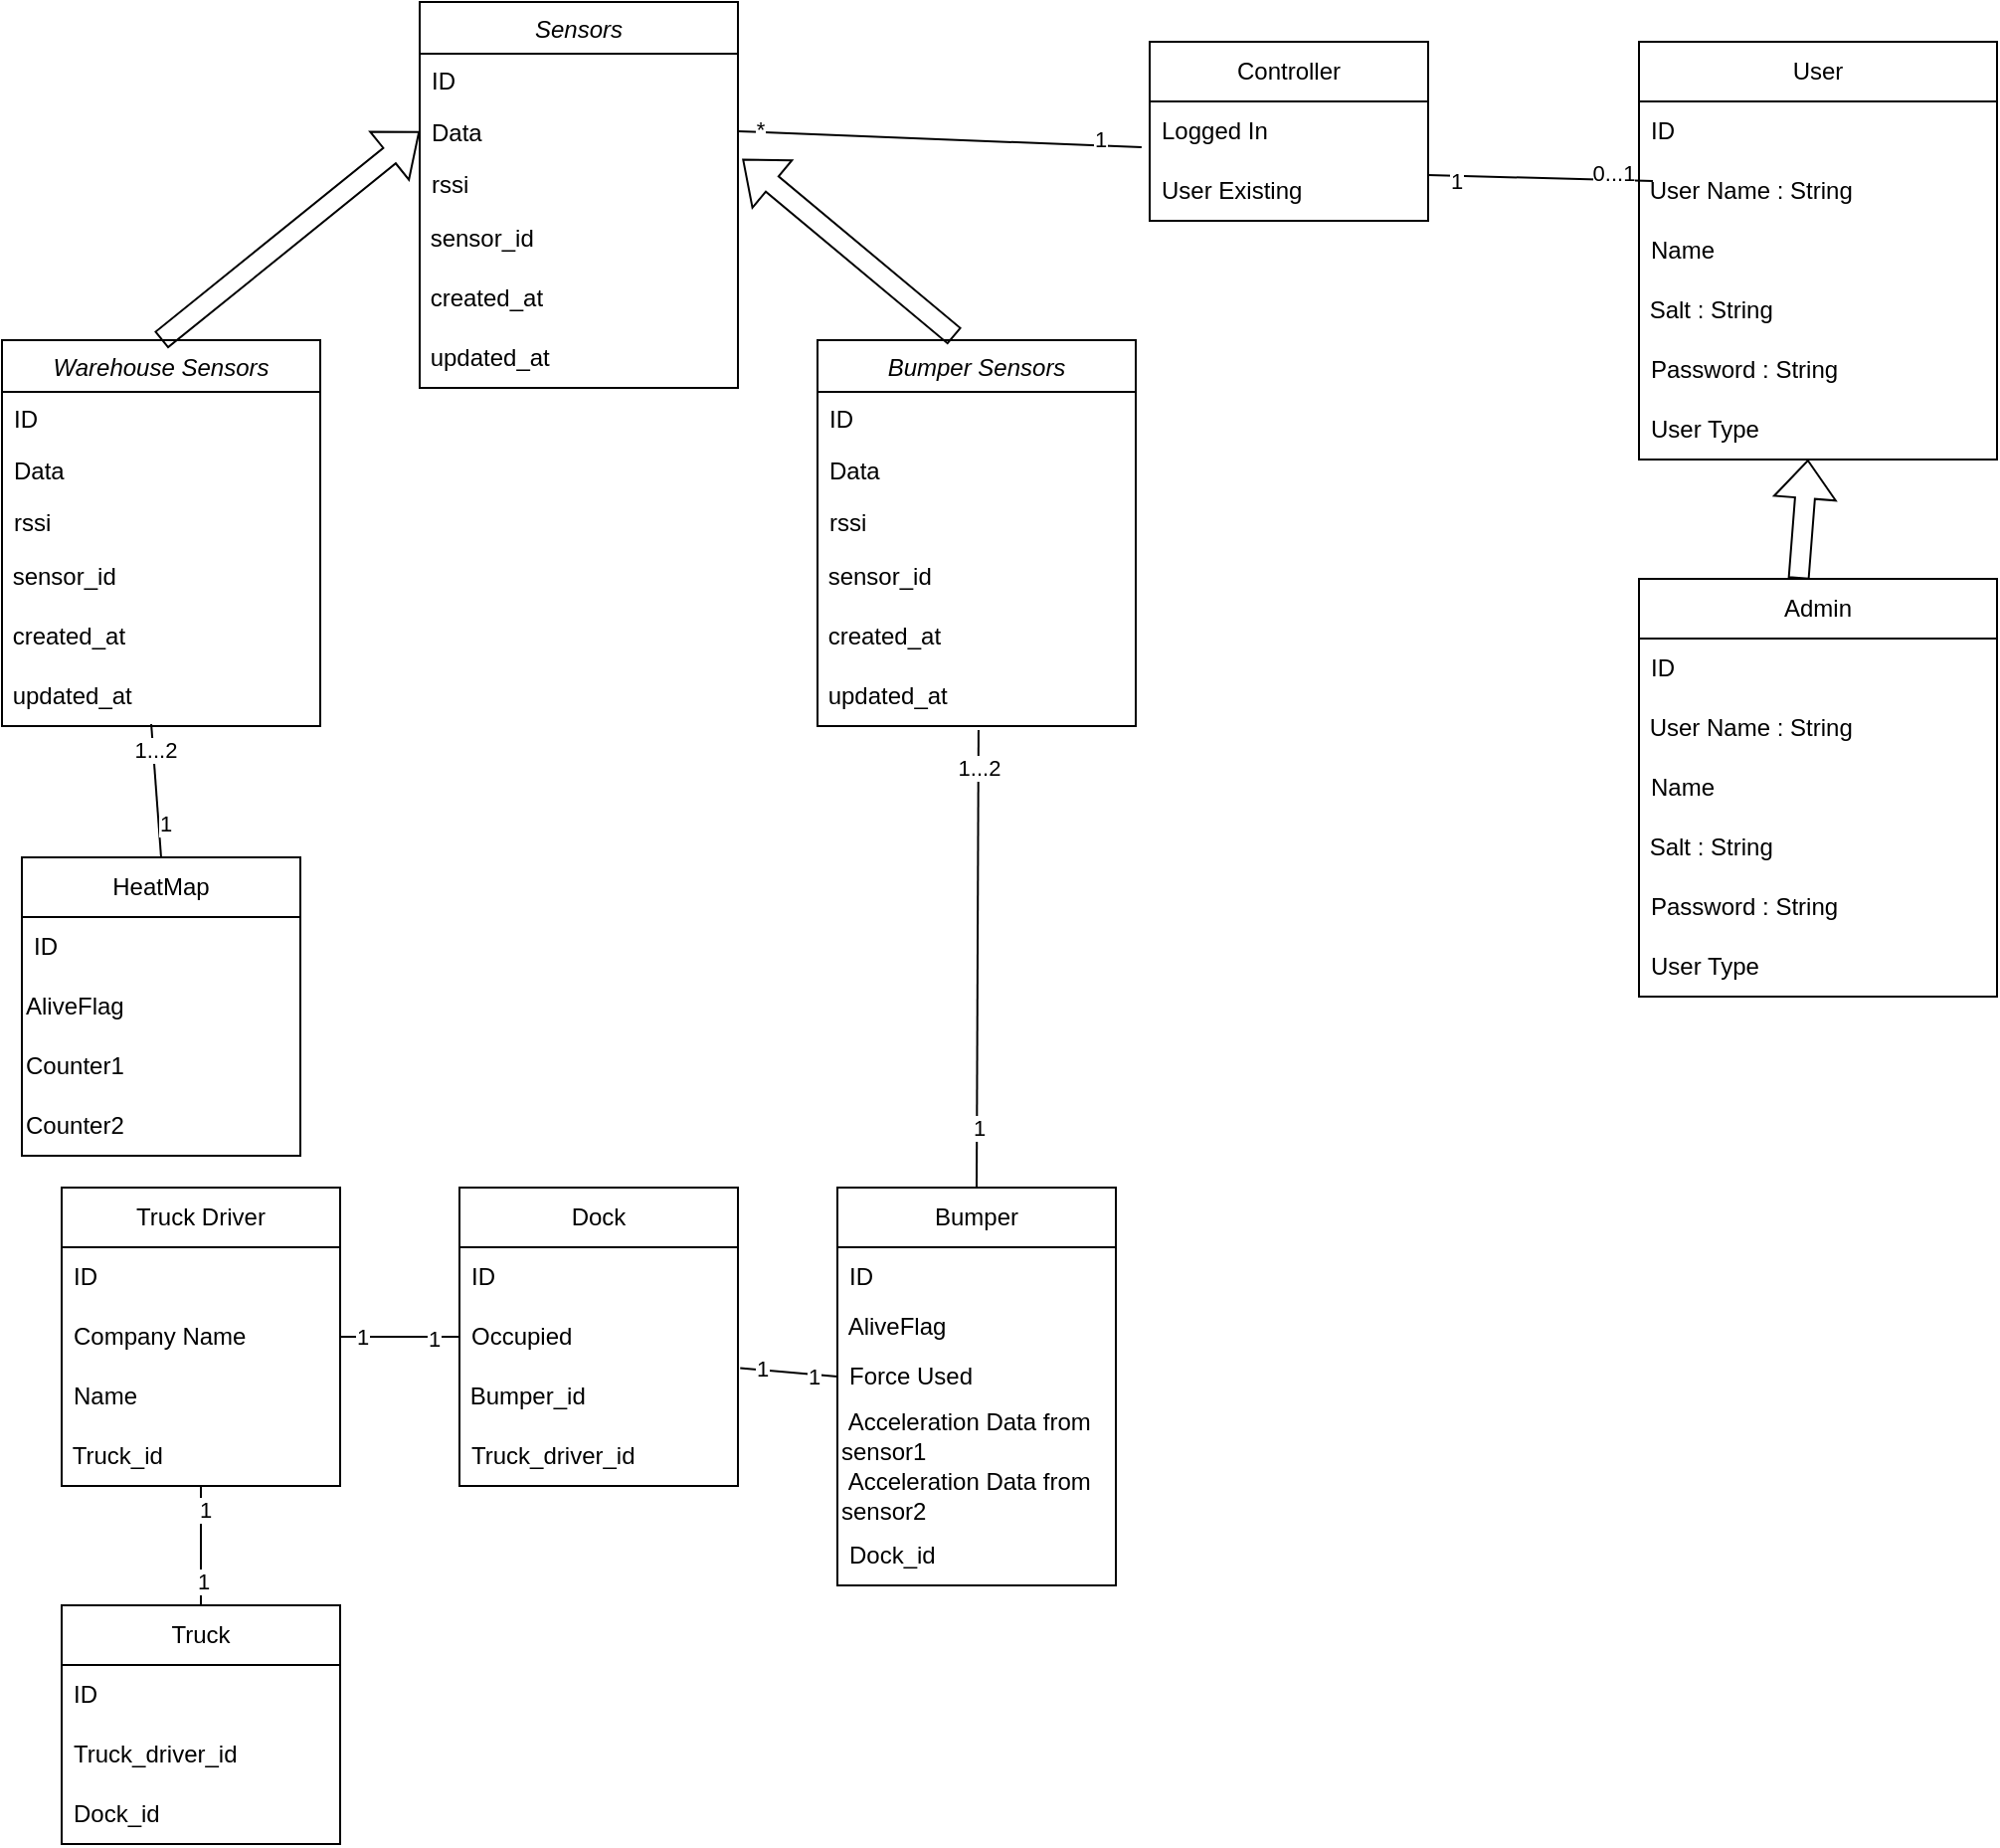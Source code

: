 <mxfile version="21.1.5" type="device">
  <diagram id="C5RBs43oDa-KdzZeNtuy" name="Page-1">
    <mxGraphModel dx="1466" dy="750" grid="1" gridSize="10" guides="1" tooltips="1" connect="1" arrows="1" fold="1" page="1" pageScale="1" pageWidth="827" pageHeight="1169" math="0" shadow="0">
      <root>
        <mxCell id="WIyWlLk6GJQsqaUBKTNV-0" />
        <mxCell id="WIyWlLk6GJQsqaUBKTNV-1" parent="WIyWlLk6GJQsqaUBKTNV-0" />
        <mxCell id="zkfFHV4jXpPFQw0GAbJ--0" value="Bumper Sensors" style="swimlane;fontStyle=2;align=center;verticalAlign=top;childLayout=stackLayout;horizontal=1;startSize=26;horizontalStack=0;resizeParent=1;resizeLast=0;collapsible=1;marginBottom=0;rounded=0;shadow=0;strokeWidth=1;" parent="WIyWlLk6GJQsqaUBKTNV-1" vertex="1">
          <mxGeometry x="520" y="180" width="160" height="194" as="geometry">
            <mxRectangle x="230" y="140" width="160" height="26" as="alternateBounds" />
          </mxGeometry>
        </mxCell>
        <mxCell id="zkfFHV4jXpPFQw0GAbJ--1" value="ID" style="text;align=left;verticalAlign=top;spacingLeft=4;spacingRight=4;overflow=hidden;rotatable=0;points=[[0,0.5],[1,0.5]];portConstraint=eastwest;" parent="zkfFHV4jXpPFQw0GAbJ--0" vertex="1">
          <mxGeometry y="26" width="160" height="26" as="geometry" />
        </mxCell>
        <mxCell id="zkfFHV4jXpPFQw0GAbJ--2" value="Data" style="text;align=left;verticalAlign=top;spacingLeft=4;spacingRight=4;overflow=hidden;rotatable=0;points=[[0,0.5],[1,0.5]];portConstraint=eastwest;rounded=0;shadow=0;html=0;" parent="zkfFHV4jXpPFQw0GAbJ--0" vertex="1">
          <mxGeometry y="52" width="160" height="26" as="geometry" />
        </mxCell>
        <mxCell id="zkfFHV4jXpPFQw0GAbJ--3" value="rssi&#xa;" style="text;align=left;verticalAlign=top;spacingLeft=4;spacingRight=4;overflow=hidden;rotatable=0;points=[[0,0.5],[1,0.5]];portConstraint=eastwest;rounded=0;shadow=0;html=0;" parent="zkfFHV4jXpPFQw0GAbJ--0" vertex="1">
          <mxGeometry y="78" width="160" height="26" as="geometry" />
        </mxCell>
        <mxCell id="bT_OgM4taADYVp562jga-0" value="&amp;nbsp;sensor_id" style="text;html=1;align=left;verticalAlign=middle;resizable=0;points=[];autosize=1;strokeColor=none;fillColor=none;" parent="zkfFHV4jXpPFQw0GAbJ--0" vertex="1">
          <mxGeometry y="104" width="160" height="30" as="geometry" />
        </mxCell>
        <mxCell id="bT_OgM4taADYVp562jga-1" value="&amp;nbsp;created_at" style="text;html=1;align=left;verticalAlign=middle;resizable=0;points=[];autosize=1;strokeColor=none;fillColor=none;" parent="zkfFHV4jXpPFQw0GAbJ--0" vertex="1">
          <mxGeometry y="134" width="160" height="30" as="geometry" />
        </mxCell>
        <mxCell id="bT_OgM4taADYVp562jga-2" value="&amp;nbsp;updated_at" style="text;html=1;align=left;verticalAlign=middle;resizable=0;points=[];autosize=1;strokeColor=none;fillColor=none;" parent="zkfFHV4jXpPFQw0GAbJ--0" vertex="1">
          <mxGeometry y="164" width="160" height="30" as="geometry" />
        </mxCell>
        <mxCell id="bT_OgM4taADYVp562jga-3" value="Warehouse Sensors" style="swimlane;fontStyle=2;align=center;verticalAlign=top;childLayout=stackLayout;horizontal=1;startSize=26;horizontalStack=0;resizeParent=1;resizeLast=0;collapsible=1;marginBottom=0;rounded=0;shadow=0;strokeWidth=1;" parent="WIyWlLk6GJQsqaUBKTNV-1" vertex="1">
          <mxGeometry x="110" y="180" width="160" height="194" as="geometry">
            <mxRectangle x="230" y="140" width="160" height="26" as="alternateBounds" />
          </mxGeometry>
        </mxCell>
        <mxCell id="bT_OgM4taADYVp562jga-4" value="ID" style="text;align=left;verticalAlign=top;spacingLeft=4;spacingRight=4;overflow=hidden;rotatable=0;points=[[0,0.5],[1,0.5]];portConstraint=eastwest;" parent="bT_OgM4taADYVp562jga-3" vertex="1">
          <mxGeometry y="26" width="160" height="26" as="geometry" />
        </mxCell>
        <mxCell id="bT_OgM4taADYVp562jga-5" value="Data" style="text;align=left;verticalAlign=top;spacingLeft=4;spacingRight=4;overflow=hidden;rotatable=0;points=[[0,0.5],[1,0.5]];portConstraint=eastwest;rounded=0;shadow=0;html=0;" parent="bT_OgM4taADYVp562jga-3" vertex="1">
          <mxGeometry y="52" width="160" height="26" as="geometry" />
        </mxCell>
        <mxCell id="bT_OgM4taADYVp562jga-6" value="rssi&#xa;" style="text;align=left;verticalAlign=top;spacingLeft=4;spacingRight=4;overflow=hidden;rotatable=0;points=[[0,0.5],[1,0.5]];portConstraint=eastwest;rounded=0;shadow=0;html=0;" parent="bT_OgM4taADYVp562jga-3" vertex="1">
          <mxGeometry y="78" width="160" height="26" as="geometry" />
        </mxCell>
        <mxCell id="bT_OgM4taADYVp562jga-7" value="&amp;nbsp;sensor_id" style="text;html=1;align=left;verticalAlign=middle;resizable=0;points=[];autosize=1;strokeColor=none;fillColor=none;" parent="bT_OgM4taADYVp562jga-3" vertex="1">
          <mxGeometry y="104" width="160" height="30" as="geometry" />
        </mxCell>
        <mxCell id="bT_OgM4taADYVp562jga-8" value="&amp;nbsp;created_at" style="text;html=1;align=left;verticalAlign=middle;resizable=0;points=[];autosize=1;strokeColor=none;fillColor=none;" parent="bT_OgM4taADYVp562jga-3" vertex="1">
          <mxGeometry y="134" width="160" height="30" as="geometry" />
        </mxCell>
        <mxCell id="bT_OgM4taADYVp562jga-9" value="&amp;nbsp;updated_at" style="text;html=1;align=left;verticalAlign=middle;resizable=0;points=[];autosize=1;strokeColor=none;fillColor=none;" parent="bT_OgM4taADYVp562jga-3" vertex="1">
          <mxGeometry y="164" width="160" height="30" as="geometry" />
        </mxCell>
        <mxCell id="bT_OgM4taADYVp562jga-10" value="Sensors" style="swimlane;fontStyle=2;align=center;verticalAlign=top;childLayout=stackLayout;horizontal=1;startSize=26;horizontalStack=0;resizeParent=1;resizeLast=0;collapsible=1;marginBottom=0;rounded=0;shadow=0;strokeWidth=1;" parent="WIyWlLk6GJQsqaUBKTNV-1" vertex="1">
          <mxGeometry x="320" y="10" width="160" height="194" as="geometry">
            <mxRectangle x="230" y="140" width="160" height="26" as="alternateBounds" />
          </mxGeometry>
        </mxCell>
        <mxCell id="bT_OgM4taADYVp562jga-11" value="ID" style="text;align=left;verticalAlign=top;spacingLeft=4;spacingRight=4;overflow=hidden;rotatable=0;points=[[0,0.5],[1,0.5]];portConstraint=eastwest;" parent="bT_OgM4taADYVp562jga-10" vertex="1">
          <mxGeometry y="26" width="160" height="26" as="geometry" />
        </mxCell>
        <mxCell id="bT_OgM4taADYVp562jga-12" value="Data" style="text;align=left;verticalAlign=top;spacingLeft=4;spacingRight=4;overflow=hidden;rotatable=0;points=[[0,0.5],[1,0.5]];portConstraint=eastwest;rounded=0;shadow=0;html=0;" parent="bT_OgM4taADYVp562jga-10" vertex="1">
          <mxGeometry y="52" width="160" height="26" as="geometry" />
        </mxCell>
        <mxCell id="bT_OgM4taADYVp562jga-13" value="rssi&#xa;" style="text;align=left;verticalAlign=top;spacingLeft=4;spacingRight=4;overflow=hidden;rotatable=0;points=[[0,0.5],[1,0.5]];portConstraint=eastwest;rounded=0;shadow=0;html=0;" parent="bT_OgM4taADYVp562jga-10" vertex="1">
          <mxGeometry y="78" width="160" height="26" as="geometry" />
        </mxCell>
        <mxCell id="bT_OgM4taADYVp562jga-14" value="&amp;nbsp;sensor_id" style="text;html=1;align=left;verticalAlign=middle;resizable=0;points=[];autosize=1;strokeColor=none;fillColor=none;" parent="bT_OgM4taADYVp562jga-10" vertex="1">
          <mxGeometry y="104" width="160" height="30" as="geometry" />
        </mxCell>
        <mxCell id="bT_OgM4taADYVp562jga-15" value="&amp;nbsp;created_at" style="text;html=1;align=left;verticalAlign=middle;resizable=0;points=[];autosize=1;strokeColor=none;fillColor=none;" parent="bT_OgM4taADYVp562jga-10" vertex="1">
          <mxGeometry y="134" width="160" height="30" as="geometry" />
        </mxCell>
        <mxCell id="bT_OgM4taADYVp562jga-16" value="&amp;nbsp;updated_at" style="text;html=1;align=left;verticalAlign=middle;resizable=0;points=[];autosize=1;strokeColor=none;fillColor=none;" parent="bT_OgM4taADYVp562jga-10" vertex="1">
          <mxGeometry y="164" width="160" height="30" as="geometry" />
        </mxCell>
        <mxCell id="bT_OgM4taADYVp562jga-17" value="Truck Driver" style="swimlane;fontStyle=0;childLayout=stackLayout;horizontal=1;startSize=30;horizontalStack=0;resizeParent=1;resizeParentMax=0;resizeLast=0;collapsible=1;marginBottom=0;whiteSpace=wrap;html=1;" parent="WIyWlLk6GJQsqaUBKTNV-1" vertex="1">
          <mxGeometry x="140" y="606.02" width="140" height="150" as="geometry" />
        </mxCell>
        <mxCell id="bT_OgM4taADYVp562jga-18" value="ID" style="text;strokeColor=none;fillColor=none;align=left;verticalAlign=middle;spacingLeft=4;spacingRight=4;overflow=hidden;points=[[0,0.5],[1,0.5]];portConstraint=eastwest;rotatable=0;whiteSpace=wrap;html=1;" parent="bT_OgM4taADYVp562jga-17" vertex="1">
          <mxGeometry y="30" width="140" height="30" as="geometry" />
        </mxCell>
        <mxCell id="bT_OgM4taADYVp562jga-19" value="Company Name" style="text;strokeColor=none;fillColor=none;align=left;verticalAlign=middle;spacingLeft=4;spacingRight=4;overflow=hidden;points=[[0,0.5],[1,0.5]];portConstraint=eastwest;rotatable=0;whiteSpace=wrap;html=1;" parent="bT_OgM4taADYVp562jga-17" vertex="1">
          <mxGeometry y="60" width="140" height="30" as="geometry" />
        </mxCell>
        <mxCell id="bT_OgM4taADYVp562jga-20" value="Name" style="text;strokeColor=none;fillColor=none;align=left;verticalAlign=middle;spacingLeft=4;spacingRight=4;overflow=hidden;points=[[0,0.5],[1,0.5]];portConstraint=eastwest;rotatable=0;whiteSpace=wrap;html=1;" parent="bT_OgM4taADYVp562jga-17" vertex="1">
          <mxGeometry y="90" width="140" height="30" as="geometry" />
        </mxCell>
        <mxCell id="bT_OgM4taADYVp562jga-29" value="&amp;nbsp;Truck_id" style="text;html=1;strokeColor=none;fillColor=none;align=left;verticalAlign=middle;whiteSpace=wrap;rounded=0;" parent="bT_OgM4taADYVp562jga-17" vertex="1">
          <mxGeometry y="120" width="140" height="30" as="geometry" />
        </mxCell>
        <mxCell id="bT_OgM4taADYVp562jga-21" value="Dock" style="swimlane;fontStyle=0;childLayout=stackLayout;horizontal=1;startSize=30;horizontalStack=0;resizeParent=1;resizeParentMax=0;resizeLast=0;collapsible=1;marginBottom=0;whiteSpace=wrap;html=1;" parent="WIyWlLk6GJQsqaUBKTNV-1" vertex="1">
          <mxGeometry x="340" y="606.02" width="140" height="150" as="geometry" />
        </mxCell>
        <mxCell id="bT_OgM4taADYVp562jga-23" value="ID" style="text;strokeColor=none;fillColor=none;align=left;verticalAlign=middle;spacingLeft=4;spacingRight=4;overflow=hidden;points=[[0,0.5],[1,0.5]];portConstraint=eastwest;rotatable=0;whiteSpace=wrap;html=1;" parent="bT_OgM4taADYVp562jga-21" vertex="1">
          <mxGeometry y="30" width="140" height="30" as="geometry" />
        </mxCell>
        <mxCell id="bT_OgM4taADYVp562jga-22" value="Occupied&amp;nbsp;" style="text;strokeColor=none;fillColor=none;align=left;verticalAlign=middle;spacingLeft=4;spacingRight=4;overflow=hidden;points=[[0,0.5],[1,0.5]];portConstraint=eastwest;rotatable=0;whiteSpace=wrap;html=1;" parent="bT_OgM4taADYVp562jga-21" vertex="1">
          <mxGeometry y="60" width="140" height="30" as="geometry" />
        </mxCell>
        <mxCell id="bT_OgM4taADYVp562jga-35" value="&amp;nbsp;Bumper_id" style="text;html=1;strokeColor=none;fillColor=none;align=left;verticalAlign=middle;whiteSpace=wrap;rounded=0;" parent="bT_OgM4taADYVp562jga-21" vertex="1">
          <mxGeometry y="90" width="140" height="30" as="geometry" />
        </mxCell>
        <mxCell id="bT_OgM4taADYVp562jga-24" value="Truck_driver_id" style="text;strokeColor=none;fillColor=none;align=left;verticalAlign=middle;spacingLeft=4;spacingRight=4;overflow=hidden;points=[[0,0.5],[1,0.5]];portConstraint=eastwest;rotatable=0;whiteSpace=wrap;html=1;" parent="bT_OgM4taADYVp562jga-21" vertex="1">
          <mxGeometry y="120" width="140" height="30" as="geometry" />
        </mxCell>
        <mxCell id="bT_OgM4taADYVp562jga-25" value="Bumper" style="swimlane;fontStyle=0;childLayout=stackLayout;horizontal=1;startSize=30;horizontalStack=0;resizeParent=1;resizeParentMax=0;resizeLast=0;collapsible=1;marginBottom=0;whiteSpace=wrap;html=1;" parent="WIyWlLk6GJQsqaUBKTNV-1" vertex="1">
          <mxGeometry x="530" y="606.02" width="140" height="200" as="geometry" />
        </mxCell>
        <mxCell id="bT_OgM4taADYVp562jga-27" value="ID" style="text;strokeColor=none;fillColor=none;align=left;verticalAlign=middle;spacingLeft=4;spacingRight=4;overflow=hidden;points=[[0,0.5],[1,0.5]];portConstraint=eastwest;rotatable=0;whiteSpace=wrap;html=1;" parent="bT_OgM4taADYVp562jga-25" vertex="1">
          <mxGeometry y="30" width="140" height="30" as="geometry" />
        </mxCell>
        <mxCell id="9j5ZJTGh1UcedPhZpZIU-6" value="&amp;nbsp;AliveFlag" style="text;html=1;strokeColor=none;fillColor=none;align=left;verticalAlign=middle;whiteSpace=wrap;rounded=0;" parent="bT_OgM4taADYVp562jga-25" vertex="1">
          <mxGeometry y="60" width="140" height="20" as="geometry" />
        </mxCell>
        <mxCell id="bT_OgM4taADYVp562jga-26" value="Force Used" style="text;strokeColor=none;fillColor=none;align=left;verticalAlign=middle;spacingLeft=4;spacingRight=4;overflow=hidden;points=[[0,0.5],[1,0.5]];portConstraint=eastwest;rotatable=0;whiteSpace=wrap;html=1;" parent="bT_OgM4taADYVp562jga-25" vertex="1">
          <mxGeometry y="80" width="140" height="30" as="geometry" />
        </mxCell>
        <mxCell id="9j5ZJTGh1UcedPhZpZIU-8" value="&amp;nbsp;Acceleration Data from sensor1" style="text;html=1;strokeColor=none;fillColor=none;align=left;verticalAlign=middle;whiteSpace=wrap;rounded=0;" parent="bT_OgM4taADYVp562jga-25" vertex="1">
          <mxGeometry y="110" width="140" height="30" as="geometry" />
        </mxCell>
        <mxCell id="9j5ZJTGh1UcedPhZpZIU-7" value="&amp;nbsp;Acceleration Data from sensor2" style="text;html=1;strokeColor=none;fillColor=none;align=left;verticalAlign=middle;whiteSpace=wrap;rounded=0;" parent="bT_OgM4taADYVp562jga-25" vertex="1">
          <mxGeometry y="140" width="140" height="30" as="geometry" />
        </mxCell>
        <mxCell id="bT_OgM4taADYVp562jga-28" value="Dock_id" style="text;strokeColor=none;fillColor=none;align=left;verticalAlign=middle;spacingLeft=4;spacingRight=4;overflow=hidden;points=[[0,0.5],[1,0.5]];portConstraint=eastwest;rotatable=0;whiteSpace=wrap;html=1;" parent="bT_OgM4taADYVp562jga-25" vertex="1">
          <mxGeometry y="170" width="140" height="30" as="geometry" />
        </mxCell>
        <mxCell id="bT_OgM4taADYVp562jga-30" value="Truck" style="swimlane;fontStyle=0;childLayout=stackLayout;horizontal=1;startSize=30;horizontalStack=0;resizeParent=1;resizeParentMax=0;resizeLast=0;collapsible=1;marginBottom=0;whiteSpace=wrap;html=1;" parent="WIyWlLk6GJQsqaUBKTNV-1" vertex="1">
          <mxGeometry x="140" y="816.02" width="140" height="120" as="geometry" />
        </mxCell>
        <mxCell id="bT_OgM4taADYVp562jga-31" value="ID" style="text;strokeColor=none;fillColor=none;align=left;verticalAlign=middle;spacingLeft=4;spacingRight=4;overflow=hidden;points=[[0,0.5],[1,0.5]];portConstraint=eastwest;rotatable=0;whiteSpace=wrap;html=1;" parent="bT_OgM4taADYVp562jga-30" vertex="1">
          <mxGeometry y="30" width="140" height="30" as="geometry" />
        </mxCell>
        <mxCell id="bT_OgM4taADYVp562jga-32" value="Truck_driver_id" style="text;strokeColor=none;fillColor=none;align=left;verticalAlign=middle;spacingLeft=4;spacingRight=4;overflow=hidden;points=[[0,0.5],[1,0.5]];portConstraint=eastwest;rotatable=0;whiteSpace=wrap;html=1;" parent="bT_OgM4taADYVp562jga-30" vertex="1">
          <mxGeometry y="60" width="140" height="30" as="geometry" />
        </mxCell>
        <mxCell id="bT_OgM4taADYVp562jga-33" value="Dock_id" style="text;strokeColor=none;fillColor=none;align=left;verticalAlign=middle;spacingLeft=4;spacingRight=4;overflow=hidden;points=[[0,0.5],[1,0.5]];portConstraint=eastwest;rotatable=0;whiteSpace=wrap;html=1;" parent="bT_OgM4taADYVp562jga-30" vertex="1">
          <mxGeometry y="90" width="140" height="30" as="geometry" />
        </mxCell>
        <mxCell id="bT_OgM4taADYVp562jga-37" value="" style="shape=flexArrow;endArrow=classic;html=1;rounded=0;exitX=0.431;exitY=-0.01;exitDx=0;exitDy=0;exitPerimeter=0;entryX=1.014;entryY=0.038;entryDx=0;entryDy=0;entryPerimeter=0;" parent="WIyWlLk6GJQsqaUBKTNV-1" source="zkfFHV4jXpPFQw0GAbJ--0" target="bT_OgM4taADYVp562jga-13" edge="1">
          <mxGeometry width="50" height="50" relative="1" as="geometry">
            <mxPoint x="460" y="160" as="sourcePoint" />
            <mxPoint x="510" y="110" as="targetPoint" />
          </mxGeometry>
        </mxCell>
        <mxCell id="bT_OgM4taADYVp562jga-38" value="" style="shape=flexArrow;endArrow=classic;html=1;rounded=0;exitX=0.5;exitY=0;exitDx=0;exitDy=0;entryX=0;entryY=0.5;entryDx=0;entryDy=0;" parent="WIyWlLk6GJQsqaUBKTNV-1" source="bT_OgM4taADYVp562jga-3" target="bT_OgM4taADYVp562jga-12" edge="1">
          <mxGeometry width="50" height="50" relative="1" as="geometry">
            <mxPoint x="270.0" y="150.07" as="sourcePoint" />
            <mxPoint x="163.12" y="90" as="targetPoint" />
          </mxGeometry>
        </mxCell>
        <mxCell id="bT_OgM4taADYVp562jga-40" value="" style="endArrow=none;html=1;rounded=0;exitX=0.5;exitY=0;exitDx=0;exitDy=0;entryX=0.5;entryY=1;entryDx=0;entryDy=0;" parent="WIyWlLk6GJQsqaUBKTNV-1" source="bT_OgM4taADYVp562jga-30" target="bT_OgM4taADYVp562jga-29" edge="1">
          <mxGeometry width="50" height="50" relative="1" as="geometry">
            <mxPoint x="180" y="796.02" as="sourcePoint" />
            <mxPoint x="230" y="746.02" as="targetPoint" />
          </mxGeometry>
        </mxCell>
        <mxCell id="bT_OgM4taADYVp562jga-44" value="1" style="edgeLabel;html=1;align=center;verticalAlign=middle;resizable=0;points=[];" parent="bT_OgM4taADYVp562jga-40" vertex="1" connectable="0">
          <mxGeometry x="-0.6" y="-1" relative="1" as="geometry">
            <mxPoint as="offset" />
          </mxGeometry>
        </mxCell>
        <mxCell id="bT_OgM4taADYVp562jga-45" value="1" style="edgeLabel;html=1;align=center;verticalAlign=middle;resizable=0;points=[];" parent="bT_OgM4taADYVp562jga-40" vertex="1" connectable="0">
          <mxGeometry x="0.6" y="-2" relative="1" as="geometry">
            <mxPoint as="offset" />
          </mxGeometry>
        </mxCell>
        <mxCell id="bT_OgM4taADYVp562jga-41" value="" style="endArrow=none;html=1;rounded=0;exitX=1.008;exitY=1.025;exitDx=0;exitDy=0;entryX=0;entryY=0.5;entryDx=0;entryDy=0;exitPerimeter=0;" parent="WIyWlLk6GJQsqaUBKTNV-1" source="bT_OgM4taADYVp562jga-22" target="bT_OgM4taADYVp562jga-26" edge="1">
          <mxGeometry width="50" height="50" relative="1" as="geometry">
            <mxPoint x="470" y="716.02" as="sourcePoint" />
            <mxPoint x="520" y="666.02" as="targetPoint" />
          </mxGeometry>
        </mxCell>
        <mxCell id="bT_OgM4taADYVp562jga-48" value="1" style="edgeLabel;html=1;align=center;verticalAlign=middle;resizable=0;points=[];" parent="bT_OgM4taADYVp562jga-41" vertex="1" connectable="0">
          <mxGeometry x="-0.56" y="1" relative="1" as="geometry">
            <mxPoint as="offset" />
          </mxGeometry>
        </mxCell>
        <mxCell id="bT_OgM4taADYVp562jga-49" value="1" style="edgeLabel;html=1;align=center;verticalAlign=middle;resizable=0;points=[];" parent="bT_OgM4taADYVp562jga-41" vertex="1" connectable="0">
          <mxGeometry x="0.48" y="-1" relative="1" as="geometry">
            <mxPoint as="offset" />
          </mxGeometry>
        </mxCell>
        <mxCell id="bT_OgM4taADYVp562jga-42" value="" style="endArrow=none;html=1;rounded=0;exitX=1;exitY=0.5;exitDx=0;exitDy=0;entryX=0;entryY=0.5;entryDx=0;entryDy=0;" parent="WIyWlLk6GJQsqaUBKTNV-1" source="bT_OgM4taADYVp562jga-19" target="bT_OgM4taADYVp562jga-22" edge="1">
          <mxGeometry width="50" height="50" relative="1" as="geometry">
            <mxPoint x="490" y="691.02" as="sourcePoint" />
            <mxPoint x="540" y="691.02" as="targetPoint" />
          </mxGeometry>
        </mxCell>
        <mxCell id="bT_OgM4taADYVp562jga-46" value="1" style="edgeLabel;html=1;align=center;verticalAlign=middle;resizable=0;points=[];" parent="bT_OgM4taADYVp562jga-42" vertex="1" connectable="0">
          <mxGeometry x="-0.633" relative="1" as="geometry">
            <mxPoint as="offset" />
          </mxGeometry>
        </mxCell>
        <mxCell id="bT_OgM4taADYVp562jga-47" value="1" style="edgeLabel;html=1;align=center;verticalAlign=middle;resizable=0;points=[];" parent="bT_OgM4taADYVp562jga-42" vertex="1" connectable="0">
          <mxGeometry x="0.567" y="-1" relative="1" as="geometry">
            <mxPoint as="offset" />
          </mxGeometry>
        </mxCell>
        <mxCell id="bT_OgM4taADYVp562jga-43" value="" style="endArrow=none;html=1;rounded=0;entryX=0.506;entryY=1.067;entryDx=0;entryDy=0;entryPerimeter=0;exitX=0.5;exitY=0;exitDx=0;exitDy=0;" parent="WIyWlLk6GJQsqaUBKTNV-1" source="bT_OgM4taADYVp562jga-25" target="bT_OgM4taADYVp562jga-2" edge="1">
          <mxGeometry width="50" height="50" relative="1" as="geometry">
            <mxPoint x="240" y="410" as="sourcePoint" />
            <mxPoint x="290" y="360" as="targetPoint" />
          </mxGeometry>
        </mxCell>
        <mxCell id="bT_OgM4taADYVp562jga-50" value="1" style="edgeLabel;html=1;align=center;verticalAlign=middle;resizable=0;points=[];" parent="bT_OgM4taADYVp562jga-43" vertex="1" connectable="0">
          <mxGeometry x="-0.737" y="-1" relative="1" as="geometry">
            <mxPoint as="offset" />
          </mxGeometry>
        </mxCell>
        <mxCell id="9j5ZJTGh1UcedPhZpZIU-2" value="1...2" style="edgeLabel;html=1;align=center;verticalAlign=middle;resizable=0;points=[];" parent="bT_OgM4taADYVp562jga-43" vertex="1" connectable="0">
          <mxGeometry x="0.839" relative="1" as="geometry">
            <mxPoint as="offset" />
          </mxGeometry>
        </mxCell>
        <mxCell id="bT_OgM4taADYVp562jga-52" value="HeatMap" style="swimlane;fontStyle=0;childLayout=stackLayout;horizontal=1;startSize=30;horizontalStack=0;resizeParent=1;resizeParentMax=0;resizeLast=0;collapsible=1;marginBottom=0;whiteSpace=wrap;html=1;" parent="WIyWlLk6GJQsqaUBKTNV-1" vertex="1">
          <mxGeometry x="120" y="440" width="140" height="150" as="geometry" />
        </mxCell>
        <mxCell id="bT_OgM4taADYVp562jga-53" value="ID" style="text;strokeColor=none;fillColor=none;align=left;verticalAlign=middle;spacingLeft=4;spacingRight=4;overflow=hidden;points=[[0,0.5],[1,0.5]];portConstraint=eastwest;rotatable=0;whiteSpace=wrap;html=1;" parent="bT_OgM4taADYVp562jga-52" vertex="1">
          <mxGeometry y="30" width="140" height="30" as="geometry" />
        </mxCell>
        <mxCell id="9j5ZJTGh1UcedPhZpZIU-3" value="AliveFlag" style="text;html=1;strokeColor=none;fillColor=none;align=left;verticalAlign=middle;whiteSpace=wrap;rounded=0;" parent="bT_OgM4taADYVp562jga-52" vertex="1">
          <mxGeometry y="60" width="140" height="30" as="geometry" />
        </mxCell>
        <mxCell id="9j5ZJTGh1UcedPhZpZIU-4" value="Counter1" style="text;html=1;strokeColor=none;fillColor=none;align=left;verticalAlign=middle;whiteSpace=wrap;rounded=0;" parent="bT_OgM4taADYVp562jga-52" vertex="1">
          <mxGeometry y="90" width="140" height="30" as="geometry" />
        </mxCell>
        <mxCell id="9j5ZJTGh1UcedPhZpZIU-5" value="Counter2" style="text;html=1;strokeColor=none;fillColor=none;align=left;verticalAlign=middle;whiteSpace=wrap;rounded=0;" parent="bT_OgM4taADYVp562jga-52" vertex="1">
          <mxGeometry y="120" width="140" height="30" as="geometry" />
        </mxCell>
        <mxCell id="bT_OgM4taADYVp562jga-56" value="" style="endArrow=none;html=1;rounded=0;entryX=0.469;entryY=0.967;entryDx=0;entryDy=0;exitX=0.5;exitY=0;exitDx=0;exitDy=0;entryPerimeter=0;" parent="WIyWlLk6GJQsqaUBKTNV-1" source="bT_OgM4taADYVp562jga-52" target="bT_OgM4taADYVp562jga-9" edge="1">
          <mxGeometry width="50" height="50" relative="1" as="geometry">
            <mxPoint x="50" y="350" as="sourcePoint" />
            <mxPoint x="100" y="300" as="targetPoint" />
          </mxGeometry>
        </mxCell>
        <mxCell id="bT_OgM4taADYVp562jga-58" value="1" style="edgeLabel;html=1;align=center;verticalAlign=middle;resizable=0;points=[];" parent="bT_OgM4taADYVp562jga-56" vertex="1" connectable="0">
          <mxGeometry x="-0.477" y="-3" relative="1" as="geometry">
            <mxPoint as="offset" />
          </mxGeometry>
        </mxCell>
        <mxCell id="9j5ZJTGh1UcedPhZpZIU-9" value="1...2" style="edgeLabel;html=1;align=center;verticalAlign=middle;resizable=0;points=[];" parent="bT_OgM4taADYVp562jga-56" vertex="1" connectable="0">
          <mxGeometry x="0.621" y="-1" relative="1" as="geometry">
            <mxPoint as="offset" />
          </mxGeometry>
        </mxCell>
        <mxCell id="wSXJRPTG9cMHNnwZbR1i-0" value="User" style="swimlane;fontStyle=0;childLayout=stackLayout;horizontal=1;startSize=30;horizontalStack=0;resizeParent=1;resizeParentMax=0;resizeLast=0;collapsible=1;marginBottom=0;whiteSpace=wrap;html=1;" vertex="1" parent="WIyWlLk6GJQsqaUBKTNV-1">
          <mxGeometry x="933" y="30" width="180" height="210" as="geometry" />
        </mxCell>
        <mxCell id="wSXJRPTG9cMHNnwZbR1i-1" value="ID" style="text;strokeColor=none;fillColor=none;align=left;verticalAlign=middle;spacingLeft=4;spacingRight=4;overflow=hidden;points=[[0,0.5],[1,0.5]];portConstraint=eastwest;rotatable=0;whiteSpace=wrap;html=1;" vertex="1" parent="wSXJRPTG9cMHNnwZbR1i-0">
          <mxGeometry y="30" width="180" height="30" as="geometry" />
        </mxCell>
        <mxCell id="wSXJRPTG9cMHNnwZbR1i-21" value="&amp;nbsp;User Name : String" style="text;html=1;strokeColor=none;fillColor=none;align=left;verticalAlign=middle;whiteSpace=wrap;rounded=0;" vertex="1" parent="wSXJRPTG9cMHNnwZbR1i-0">
          <mxGeometry y="60" width="180" height="30" as="geometry" />
        </mxCell>
        <mxCell id="wSXJRPTG9cMHNnwZbR1i-2" value="Name&amp;nbsp;" style="text;strokeColor=none;fillColor=none;align=left;verticalAlign=middle;spacingLeft=4;spacingRight=4;overflow=hidden;points=[[0,0.5],[1,0.5]];portConstraint=eastwest;rotatable=0;whiteSpace=wrap;html=1;" vertex="1" parent="wSXJRPTG9cMHNnwZbR1i-0">
          <mxGeometry y="90" width="180" height="30" as="geometry" />
        </mxCell>
        <mxCell id="wSXJRPTG9cMHNnwZbR1i-22" value="&amp;nbsp;Salt : String" style="text;html=1;strokeColor=none;fillColor=none;align=left;verticalAlign=middle;whiteSpace=wrap;rounded=0;" vertex="1" parent="wSXJRPTG9cMHNnwZbR1i-0">
          <mxGeometry y="120" width="180" height="30" as="geometry" />
        </mxCell>
        <mxCell id="wSXJRPTG9cMHNnwZbR1i-23" value="Password : String" style="text;strokeColor=none;fillColor=none;align=left;verticalAlign=middle;spacingLeft=4;spacingRight=4;overflow=hidden;points=[[0,0.5],[1,0.5]];portConstraint=eastwest;rotatable=0;whiteSpace=wrap;html=1;" vertex="1" parent="wSXJRPTG9cMHNnwZbR1i-0">
          <mxGeometry y="150" width="180" height="30" as="geometry" />
        </mxCell>
        <mxCell id="wSXJRPTG9cMHNnwZbR1i-3" value="User Type&amp;nbsp;" style="text;strokeColor=none;fillColor=none;align=left;verticalAlign=middle;spacingLeft=4;spacingRight=4;overflow=hidden;points=[[0,0.5],[1,0.5]];portConstraint=eastwest;rotatable=0;whiteSpace=wrap;html=1;" vertex="1" parent="wSXJRPTG9cMHNnwZbR1i-0">
          <mxGeometry y="180" width="180" height="30" as="geometry" />
        </mxCell>
        <mxCell id="wSXJRPTG9cMHNnwZbR1i-9" value="" style="shape=flexArrow;endArrow=classic;html=1;rounded=0;entryX=0.472;entryY=1;entryDx=0;entryDy=0;entryPerimeter=0;exitX=0.446;exitY=0;exitDx=0;exitDy=0;exitPerimeter=0;" edge="1" parent="WIyWlLk6GJQsqaUBKTNV-1" source="wSXJRPTG9cMHNnwZbR1i-24" target="wSXJRPTG9cMHNnwZbR1i-3">
          <mxGeometry width="50" height="50" relative="1" as="geometry">
            <mxPoint x="1020" y="274" as="sourcePoint" />
            <mxPoint x="1033" y="190" as="targetPoint" />
          </mxGeometry>
        </mxCell>
        <mxCell id="wSXJRPTG9cMHNnwZbR1i-10" value="Controller" style="swimlane;fontStyle=0;childLayout=stackLayout;horizontal=1;startSize=30;horizontalStack=0;resizeParent=1;resizeParentMax=0;resizeLast=0;collapsible=1;marginBottom=0;whiteSpace=wrap;html=1;" vertex="1" parent="WIyWlLk6GJQsqaUBKTNV-1">
          <mxGeometry x="687" y="30" width="140" height="90" as="geometry" />
        </mxCell>
        <mxCell id="wSXJRPTG9cMHNnwZbR1i-11" value="Logged In&amp;nbsp;" style="text;strokeColor=none;fillColor=none;align=left;verticalAlign=middle;spacingLeft=4;spacingRight=4;overflow=hidden;points=[[0,0.5],[1,0.5]];portConstraint=eastwest;rotatable=0;whiteSpace=wrap;html=1;" vertex="1" parent="wSXJRPTG9cMHNnwZbR1i-10">
          <mxGeometry y="30" width="140" height="30" as="geometry" />
        </mxCell>
        <mxCell id="wSXJRPTG9cMHNnwZbR1i-12" value="User Existing" style="text;strokeColor=none;fillColor=none;align=left;verticalAlign=middle;spacingLeft=4;spacingRight=4;overflow=hidden;points=[[0,0.5],[1,0.5]];portConstraint=eastwest;rotatable=0;whiteSpace=wrap;html=1;" vertex="1" parent="wSXJRPTG9cMHNnwZbR1i-10">
          <mxGeometry y="60" width="140" height="30" as="geometry" />
        </mxCell>
        <mxCell id="wSXJRPTG9cMHNnwZbR1i-15" value="" style="endArrow=none;html=1;rounded=0;exitX=1;exitY=0.233;exitDx=0;exitDy=0;exitPerimeter=0;" edge="1" parent="WIyWlLk6GJQsqaUBKTNV-1" source="wSXJRPTG9cMHNnwZbR1i-12">
          <mxGeometry width="50" height="50" relative="1" as="geometry">
            <mxPoint x="870" y="100" as="sourcePoint" />
            <mxPoint x="940" y="100" as="targetPoint" />
          </mxGeometry>
        </mxCell>
        <mxCell id="wSXJRPTG9cMHNnwZbR1i-17" value="0...1" style="edgeLabel;html=1;align=center;verticalAlign=middle;resizable=0;points=[];" vertex="1" connectable="0" parent="wSXJRPTG9cMHNnwZbR1i-15">
          <mxGeometry x="0.786" y="4" relative="1" as="geometry">
            <mxPoint x="-8" as="offset" />
          </mxGeometry>
        </mxCell>
        <mxCell id="wSXJRPTG9cMHNnwZbR1i-18" value="1" style="edgeLabel;html=1;align=center;verticalAlign=middle;resizable=0;points=[];" vertex="1" connectable="0" parent="wSXJRPTG9cMHNnwZbR1i-15">
          <mxGeometry x="-0.751" y="-2" relative="1" as="geometry">
            <mxPoint as="offset" />
          </mxGeometry>
        </mxCell>
        <mxCell id="wSXJRPTG9cMHNnwZbR1i-16" value="" style="endArrow=none;html=1;rounded=0;exitX=1;exitY=0.5;exitDx=0;exitDy=0;entryX=-0.029;entryY=0.767;entryDx=0;entryDy=0;entryPerimeter=0;" edge="1" parent="WIyWlLk6GJQsqaUBKTNV-1" source="bT_OgM4taADYVp562jga-12" target="wSXJRPTG9cMHNnwZbR1i-11">
          <mxGeometry width="50" height="50" relative="1" as="geometry">
            <mxPoint x="560" y="90" as="sourcePoint" />
            <mxPoint x="670" y="80" as="targetPoint" />
          </mxGeometry>
        </mxCell>
        <mxCell id="wSXJRPTG9cMHNnwZbR1i-19" value="1" style="edgeLabel;html=1;align=center;verticalAlign=middle;resizable=0;points=[];" vertex="1" connectable="0" parent="wSXJRPTG9cMHNnwZbR1i-16">
          <mxGeometry x="0.792" y="3" relative="1" as="geometry">
            <mxPoint as="offset" />
          </mxGeometry>
        </mxCell>
        <mxCell id="wSXJRPTG9cMHNnwZbR1i-20" value="*" style="edgeLabel;html=1;align=center;verticalAlign=middle;resizable=0;points=[];" vertex="1" connectable="0" parent="wSXJRPTG9cMHNnwZbR1i-16">
          <mxGeometry x="-0.892" y="2" relative="1" as="geometry">
            <mxPoint as="offset" />
          </mxGeometry>
        </mxCell>
        <mxCell id="wSXJRPTG9cMHNnwZbR1i-24" value="Admin" style="swimlane;fontStyle=0;childLayout=stackLayout;horizontal=1;startSize=30;horizontalStack=0;resizeParent=1;resizeParentMax=0;resizeLast=0;collapsible=1;marginBottom=0;whiteSpace=wrap;html=1;" vertex="1" parent="WIyWlLk6GJQsqaUBKTNV-1">
          <mxGeometry x="933" y="300" width="180" height="210" as="geometry" />
        </mxCell>
        <mxCell id="wSXJRPTG9cMHNnwZbR1i-25" value="ID" style="text;strokeColor=none;fillColor=none;align=left;verticalAlign=middle;spacingLeft=4;spacingRight=4;overflow=hidden;points=[[0,0.5],[1,0.5]];portConstraint=eastwest;rotatable=0;whiteSpace=wrap;html=1;" vertex="1" parent="wSXJRPTG9cMHNnwZbR1i-24">
          <mxGeometry y="30" width="180" height="30" as="geometry" />
        </mxCell>
        <mxCell id="wSXJRPTG9cMHNnwZbR1i-26" value="&amp;nbsp;User Name : String" style="text;html=1;strokeColor=none;fillColor=none;align=left;verticalAlign=middle;whiteSpace=wrap;rounded=0;" vertex="1" parent="wSXJRPTG9cMHNnwZbR1i-24">
          <mxGeometry y="60" width="180" height="30" as="geometry" />
        </mxCell>
        <mxCell id="wSXJRPTG9cMHNnwZbR1i-27" value="Name&amp;nbsp;" style="text;strokeColor=none;fillColor=none;align=left;verticalAlign=middle;spacingLeft=4;spacingRight=4;overflow=hidden;points=[[0,0.5],[1,0.5]];portConstraint=eastwest;rotatable=0;whiteSpace=wrap;html=1;" vertex="1" parent="wSXJRPTG9cMHNnwZbR1i-24">
          <mxGeometry y="90" width="180" height="30" as="geometry" />
        </mxCell>
        <mxCell id="wSXJRPTG9cMHNnwZbR1i-28" value="&amp;nbsp;Salt : String" style="text;html=1;strokeColor=none;fillColor=none;align=left;verticalAlign=middle;whiteSpace=wrap;rounded=0;" vertex="1" parent="wSXJRPTG9cMHNnwZbR1i-24">
          <mxGeometry y="120" width="180" height="30" as="geometry" />
        </mxCell>
        <mxCell id="wSXJRPTG9cMHNnwZbR1i-29" value="Password : String" style="text;strokeColor=none;fillColor=none;align=left;verticalAlign=middle;spacingLeft=4;spacingRight=4;overflow=hidden;points=[[0,0.5],[1,0.5]];portConstraint=eastwest;rotatable=0;whiteSpace=wrap;html=1;" vertex="1" parent="wSXJRPTG9cMHNnwZbR1i-24">
          <mxGeometry y="150" width="180" height="30" as="geometry" />
        </mxCell>
        <mxCell id="wSXJRPTG9cMHNnwZbR1i-30" value="User Type&amp;nbsp;" style="text;strokeColor=none;fillColor=none;align=left;verticalAlign=middle;spacingLeft=4;spacingRight=4;overflow=hidden;points=[[0,0.5],[1,0.5]];portConstraint=eastwest;rotatable=0;whiteSpace=wrap;html=1;" vertex="1" parent="wSXJRPTG9cMHNnwZbR1i-24">
          <mxGeometry y="180" width="180" height="30" as="geometry" />
        </mxCell>
      </root>
    </mxGraphModel>
  </diagram>
</mxfile>
